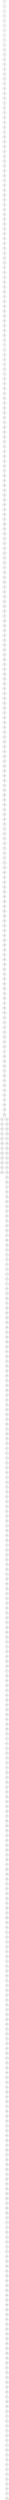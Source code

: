graph G {
0
1
2
3
4
5
6
7
8
9
10
11
12
13
14
15
16
17
18
19
20
21
22
23
24
25
26
27
28
29
30
31
32
33
34
35
36
37
38
39
40
41
42
43
44
45
46
47
48
49
50
51
52
53
54
55
56
57
58
59
60
61
62
63
64
65
66
67
68
69
70
71
72
73
74
75
76
77
78
79
80
81
82
83
84
85
86
87
88
89
90
91
92
93
94
95
96
97
98
99
100
101
102
103
104
105
106
107
108
109
110
111
112
113
114
115
116
117
118
119
120
121
122
123
124
125
126
127
128
129
130
131
132
133
134
135
136
137
138
139
140
141
142
143
144
145
146
147
148
149
150
151
152
153
154
155
156
157
158
159
160
161
162
163
164
165
166
167
168
169
170
171
172
173
174
175
176
177
178
179
180
181
182
183
184
185
186
187
188
189
190
191
192
193
194
195
196
197
198
199
200
201
202
203
204
205
206
207
208
209
210
211
212
213
214
215
216
217
218
219
220
221
222
223
224
225
226
227
228
229
230
231
232
233
234
235
236
237
238
239
240
241
242
243
244
245
246
247
248
249
250
251
252
253
254
255
256
257
258
259
260
261
262
263
264
265
266
267
268
269
270
271
272
273
274
275
276
277
278
279
280
281
282
283
284
285
286
287
288
289
290
291
292
293
294
295
296
297
298
299
300
301
302
303
304
305
306
307
308
309
310
311
312
313
314
315
316
317
318
319
320
321
322
323
324
325
326
327
328
329
330
331
332
333
334
335
336
337
338
339
340
341
342
343
344
345
346
347
348
349
350
351
352
353
354
355
356
357
358
359
360
361
362
363
364
365
366
367
368
369
370
371
372
373
374
375
376
377
378
379
380
381
382
383
384
385
386
387
388
389
390
391
392
393
394
395
396
397
398
399
400
401
402
403
404
405
406
407
408
409
410
411
412
413
414
415
416
417
418
419
420
421
422
423
424
425
426
427
428
429
430
431
432
433
434
435
436
437
438
439
440
441
442
443
444
445
446
447
448
449
450
451
452
453
454
455
456
457
458
459
460
461
462
463
464
465
466
467
468
469
470
471
472
473
474
475
476
477
478
479
480
481
482
483
484
485
486
487
488
489
490
491
492
493
494
495
496
497
498
499
500
501
502
503
504
505
506
507
508
509
510
511
512
513
514
515
516
517
518
519
520
521
522
523
524
525
526
527
528
241 -- 242
240 -- 241
239 -- 240
238 -- 239
237 -- 238
236 -- 237
235 -- 236
234 -- 235
233 -- 234
232 -- 233
231 -- 232
230 -- 231
527 -- 528
526 -- 527
525 -- 526
524 -- 525
523 -- 524
522 -- 523
521 -- 522
520 -- 521
519 -- 520
518 -- 519
517 -- 518
516 -- 517
515 -- 516
514 -- 515
513 -- 514
512 -- 513
511 -- 512
510 -- 511
509 -- 510
508 -- 509
507 -- 508
506 -- 507
505 -- 506
504 -- 505
503 -- 504
502 -- 503
501 -- 502
500 -- 501
499 -- 500
498 -- 499
497 -- 498
496 -- 497
495 -- 496
494 -- 495
493 -- 494
492 -- 493
491 -- 492
490 -- 491
489 -- 490
488 -- 489
487 -- 488
486 -- 487
485 -- 486
484 -- 485
483 -- 484
482 -- 483
481 -- 482
480 -- 481
479 -- 480
478 -- 479
477 -- 478
476 -- 477
475 -- 476
474 -- 475
473 -- 474
472 -- 473
471 -- 472
470 -- 471
469 -- 470
468 -- 469
467 -- 468
466 -- 467
465 -- 466
464 -- 465
463 -- 464
462 -- 463
461 -- 462
460 -- 461
459 -- 460
458 -- 459
457 -- 458
456 -- 457
455 -- 456
454 -- 455
453 -- 454
452 -- 453
451 -- 452
450 -- 451
449 -- 450
448 -- 449
447 -- 448
446 -- 447
445 -- 446
444 -- 445
443 -- 444
442 -- 443
441 -- 442
440 -- 441
439 -- 440
438 -- 439
437 -- 438
436 -- 437
435 -- 436
434 -- 435
433 -- 434
432 -- 433
431 -- 432
430 -- 431
429 -- 430
428 -- 429
427 -- 428
426 -- 427
425 -- 426
424 -- 425
423 -- 424
422 -- 423
421 -- 422
420 -- 421
419 -- 420
418 -- 419
417 -- 418
416 -- 417
415 -- 416
414 -- 415
413 -- 414
412 -- 413
411 -- 412
410 -- 411
409 -- 410
408 -- 409
407 -- 408
406 -- 407
405 -- 406
404 -- 405
403 -- 404
402 -- 403
401 -- 402
400 -- 401
399 -- 400
398 -- 399
397 -- 398
396 -- 397
395 -- 396
394 -- 395
393 -- 394
392 -- 393
391 -- 392
390 -- 391
389 -- 390
388 -- 389
387 -- 388
386 -- 387
385 -- 386
384 -- 385
383 -- 384
382 -- 383
381 -- 382
380 -- 381
379 -- 380
378 -- 379
377 -- 378
376 -- 377
375 -- 376
374 -- 375
373 -- 374
372 -- 373
371 -- 372
370 -- 371
369 -- 370
368 -- 369
367 -- 368
366 -- 367
365 -- 366
364 -- 365
363 -- 364
362 -- 363
361 -- 362
360 -- 361
359 -- 360
358 -- 359
357 -- 358
356 -- 357
355 -- 356
354 -- 355
353 -- 354
352 -- 353
351 -- 352
350 -- 351
349 -- 350
348 -- 349
347 -- 348
346 -- 347
345 -- 346
344 -- 345
343 -- 344
342 -- 343
341 -- 342
340 -- 341
339 -- 340
338 -- 339
337 -- 338
336 -- 337
335 -- 336
334 -- 335
333 -- 334
332 -- 333
331 -- 332
330 -- 331
329 -- 330
328 -- 329
327 -- 328
326 -- 327
325 -- 326
324 -- 325
323 -- 324
322 -- 323
321 -- 322
320 -- 321
319 -- 320
318 -- 319
317 -- 318
316 -- 317
315 -- 316
314 -- 315
313 -- 314
312 -- 313
311 -- 312
310 -- 311
309 -- 310
308 -- 309
307 -- 308
306 -- 307
305 -- 306
304 -- 305
303 -- 304
302 -- 303
301 -- 302
300 -- 301
299 -- 300
298 -- 299
297 -- 298
296 -- 297
295 -- 296
294 -- 295
293 -- 294
292 -- 293
291 -- 292
290 -- 291
289 -- 290
288 -- 289
287 -- 288
286 -- 287
285 -- 286
284 -- 285
283 -- 284
282 -- 283
281 -- 282
280 -- 281
279 -- 280
278 -- 279
277 -- 278
276 -- 277
275 -- 276
274 -- 275
273 -- 274
272 -- 273
271 -- 272
270 -- 271
269 -- 270
268 -- 269
267 -- 268
266 -- 267
265 -- 266
264 -- 265
263 -- 264
262 -- 263
261 -- 262
260 -- 261
259 -- 260
258 -- 259
257 -- 258
256 -- 257
255 -- 256
254 -- 255
253 -- 254
252 -- 253
251 -- 252
250 -- 251
249 -- 250
248 -- 249
247 -- 248
246 -- 247
245 -- 246
244 -- 245
243 -- 244
230 -- 243
229 -- 230
228 -- 229
227 -- 228
226 -- 227
225 -- 226
224 -- 225
223 -- 224
222 -- 223
221 -- 222
220 -- 221
219 -- 220
218 -- 219
217 -- 218
216 -- 217
215 -- 216
214 -- 215
213 -- 214
212 -- 213
211 -- 212
210 -- 211
209 -- 210
208 -- 209
207 -- 208
206 -- 207
205 -- 206
204 -- 205
203 -- 204
202 -- 203
201 -- 202
200 -- 201
199 -- 200
198 -- 199
197 -- 198
196 -- 197
195 -- 196
194 -- 195
193 -- 194
192 -- 193
191 -- 192
190 -- 191
189 -- 190
188 -- 189
187 -- 188
186 -- 187
185 -- 186
184 -- 185
183 -- 184
182 -- 183
181 -- 182
180 -- 181
179 -- 180
178 -- 179
177 -- 178
176 -- 177
175 -- 176
174 -- 175
173 -- 174
172 -- 173
171 -- 172
170 -- 171
169 -- 170
168 -- 169
167 -- 168
166 -- 167
165 -- 166
164 -- 165
163 -- 164
162 -- 163
161 -- 162
160 -- 161
159 -- 160
158 -- 159
157 -- 158
156 -- 157
155 -- 156
154 -- 155
153 -- 154
152 -- 153
151 -- 152
150 -- 151
149 -- 150
148 -- 149
147 -- 148
146 -- 147
145 -- 146
144 -- 145
143 -- 144
142 -- 143
141 -- 142
140 -- 141
139 -- 140
138 -- 139
137 -- 138
136 -- 137
135 -- 136
134 -- 135
133 -- 134
132 -- 133
131 -- 132
130 -- 131
129 -- 130
128 -- 129
127 -- 128
126 -- 127
125 -- 126
124 -- 125
123 -- 124
122 -- 123
121 -- 122
120 -- 121
119 -- 120
118 -- 119
117 -- 118
116 -- 117
115 -- 116
114 -- 115
113 -- 114
112 -- 113
111 -- 112
110 -- 111
109 -- 110
108 -- 109
107 -- 108
106 -- 107
105 -- 106
104 -- 105
103 -- 104
102 -- 103
101 -- 102
100 -- 101
99 -- 100
98 -- 99
97 -- 98
96 -- 97
95 -- 96
94 -- 95
93 -- 94
92 -- 93
91 -- 92
90 -- 91
89 -- 90
88 -- 89
87 -- 88
86 -- 87
85 -- 86
84 -- 85
83 -- 84
82 -- 83
81 -- 82
80 -- 81
79 -- 80
78 -- 79
77 -- 78
76 -- 77
75 -- 76
74 -- 75
73 -- 74
72 -- 73
71 -- 72
70 -- 71
69 -- 70
68 -- 69
67 -- 68
66 -- 67
65 -- 66
64 -- 65
63 -- 64
62 -- 63
61 -- 62
60 -- 61
59 -- 60
58 -- 59
57 -- 58
56 -- 57
55 -- 56
54 -- 55
53 -- 54
52 -- 53
51 -- 52
50 -- 51
49 -- 50
48 -- 49
47 -- 48
46 -- 47
45 -- 46
44 -- 45
43 -- 44
42 -- 43
41 -- 42
40 -- 41
39 -- 40
38 -- 39
37 -- 38
36 -- 37
35 -- 36
34 -- 35
33 -- 34
32 -- 33
31 -- 32
30 -- 31
29 -- 30
28 -- 29
27 -- 28
26 -- 27
25 -- 26
24 -- 25
23 -- 24
22 -- 23
21 -- 22
20 -- 21
19 -- 20
18 -- 19
17 -- 18
16 -- 17
15 -- 16
14 -- 15
13 -- 14
12 -- 13
11 -- 12
10 -- 11
9 -- 10
8 -- 9
7 -- 8
6 -- 7
5 -- 6
4 -- 5
3 -- 4
2 -- 3
1 -- 2
0 -- 1
}
